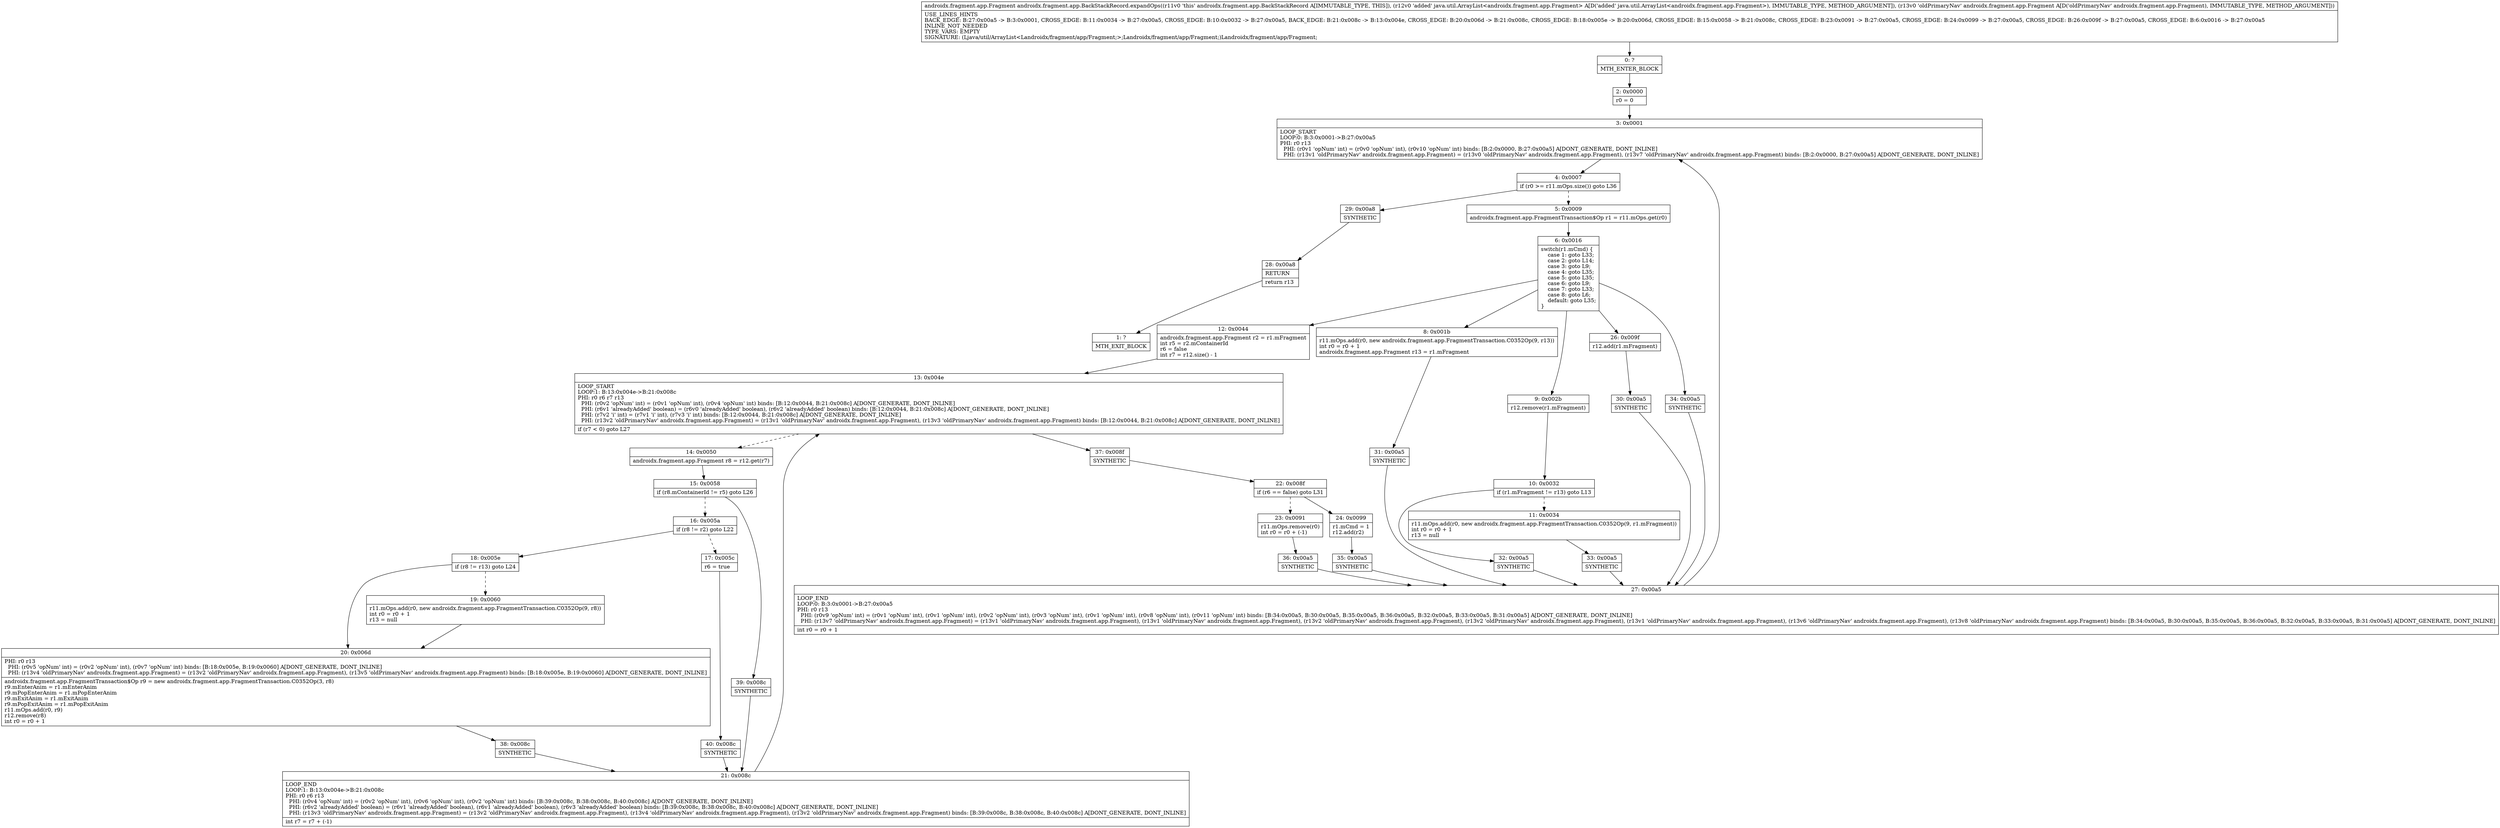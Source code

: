 digraph "CFG forandroidx.fragment.app.BackStackRecord.expandOps(Ljava\/util\/ArrayList;Landroidx\/fragment\/app\/Fragment;)Landroidx\/fragment\/app\/Fragment;" {
Node_0 [shape=record,label="{0\:\ ?|MTH_ENTER_BLOCK\l}"];
Node_2 [shape=record,label="{2\:\ 0x0000|r0 = 0\l}"];
Node_3 [shape=record,label="{3\:\ 0x0001|LOOP_START\lLOOP:0: B:3:0x0001\-\>B:27:0x00a5\lPHI: r0 r13 \l  PHI: (r0v1 'opNum' int) = (r0v0 'opNum' int), (r0v10 'opNum' int) binds: [B:2:0x0000, B:27:0x00a5] A[DONT_GENERATE, DONT_INLINE]\l  PHI: (r13v1 'oldPrimaryNav' androidx.fragment.app.Fragment) = (r13v0 'oldPrimaryNav' androidx.fragment.app.Fragment), (r13v7 'oldPrimaryNav' androidx.fragment.app.Fragment) binds: [B:2:0x0000, B:27:0x00a5] A[DONT_GENERATE, DONT_INLINE]\l}"];
Node_4 [shape=record,label="{4\:\ 0x0007|if (r0 \>= r11.mOps.size()) goto L36\l}"];
Node_5 [shape=record,label="{5\:\ 0x0009|androidx.fragment.app.FragmentTransaction$Op r1 = r11.mOps.get(r0)\l}"];
Node_6 [shape=record,label="{6\:\ 0x0016|switch(r1.mCmd) \{\l    case 1: goto L33;\l    case 2: goto L14;\l    case 3: goto L9;\l    case 4: goto L35;\l    case 5: goto L35;\l    case 6: goto L9;\l    case 7: goto L33;\l    case 8: goto L6;\l    default: goto L35;\l\}\l}"];
Node_8 [shape=record,label="{8\:\ 0x001b|r11.mOps.add(r0, new androidx.fragment.app.FragmentTransaction.C0352Op(9, r13))\lint r0 = r0 + 1\landroidx.fragment.app.Fragment r13 = r1.mFragment\l}"];
Node_31 [shape=record,label="{31\:\ 0x00a5|SYNTHETIC\l}"];
Node_27 [shape=record,label="{27\:\ 0x00a5|LOOP_END\lLOOP:0: B:3:0x0001\-\>B:27:0x00a5\lPHI: r0 r13 \l  PHI: (r0v9 'opNum' int) = (r0v1 'opNum' int), (r0v1 'opNum' int), (r0v2 'opNum' int), (r0v3 'opNum' int), (r0v1 'opNum' int), (r0v8 'opNum' int), (r0v11 'opNum' int) binds: [B:34:0x00a5, B:30:0x00a5, B:35:0x00a5, B:36:0x00a5, B:32:0x00a5, B:33:0x00a5, B:31:0x00a5] A[DONT_GENERATE, DONT_INLINE]\l  PHI: (r13v7 'oldPrimaryNav' androidx.fragment.app.Fragment) = (r13v1 'oldPrimaryNav' androidx.fragment.app.Fragment), (r13v1 'oldPrimaryNav' androidx.fragment.app.Fragment), (r13v2 'oldPrimaryNav' androidx.fragment.app.Fragment), (r13v2 'oldPrimaryNav' androidx.fragment.app.Fragment), (r13v1 'oldPrimaryNav' androidx.fragment.app.Fragment), (r13v6 'oldPrimaryNav' androidx.fragment.app.Fragment), (r13v8 'oldPrimaryNav' androidx.fragment.app.Fragment) binds: [B:34:0x00a5, B:30:0x00a5, B:35:0x00a5, B:36:0x00a5, B:32:0x00a5, B:33:0x00a5, B:31:0x00a5] A[DONT_GENERATE, DONT_INLINE]\l|int r0 = r0 + 1\l}"];
Node_9 [shape=record,label="{9\:\ 0x002b|r12.remove(r1.mFragment)\l}"];
Node_10 [shape=record,label="{10\:\ 0x0032|if (r1.mFragment != r13) goto L13\l}"];
Node_11 [shape=record,label="{11\:\ 0x0034|r11.mOps.add(r0, new androidx.fragment.app.FragmentTransaction.C0352Op(9, r1.mFragment))\lint r0 = r0 + 1\lr13 = null\l}"];
Node_33 [shape=record,label="{33\:\ 0x00a5|SYNTHETIC\l}"];
Node_32 [shape=record,label="{32\:\ 0x00a5|SYNTHETIC\l}"];
Node_12 [shape=record,label="{12\:\ 0x0044|androidx.fragment.app.Fragment r2 = r1.mFragment\lint r5 = r2.mContainerId\lr6 = false\lint r7 = r12.size() \- 1\l}"];
Node_13 [shape=record,label="{13\:\ 0x004e|LOOP_START\lLOOP:1: B:13:0x004e\-\>B:21:0x008c\lPHI: r0 r6 r7 r13 \l  PHI: (r0v2 'opNum' int) = (r0v1 'opNum' int), (r0v4 'opNum' int) binds: [B:12:0x0044, B:21:0x008c] A[DONT_GENERATE, DONT_INLINE]\l  PHI: (r6v1 'alreadyAdded' boolean) = (r6v0 'alreadyAdded' boolean), (r6v2 'alreadyAdded' boolean) binds: [B:12:0x0044, B:21:0x008c] A[DONT_GENERATE, DONT_INLINE]\l  PHI: (r7v2 'i' int) = (r7v1 'i' int), (r7v3 'i' int) binds: [B:12:0x0044, B:21:0x008c] A[DONT_GENERATE, DONT_INLINE]\l  PHI: (r13v2 'oldPrimaryNav' androidx.fragment.app.Fragment) = (r13v1 'oldPrimaryNav' androidx.fragment.app.Fragment), (r13v3 'oldPrimaryNav' androidx.fragment.app.Fragment) binds: [B:12:0x0044, B:21:0x008c] A[DONT_GENERATE, DONT_INLINE]\l|if (r7 \< 0) goto L27\l}"];
Node_14 [shape=record,label="{14\:\ 0x0050|androidx.fragment.app.Fragment r8 = r12.get(r7)\l}"];
Node_15 [shape=record,label="{15\:\ 0x0058|if (r8.mContainerId != r5) goto L26\l}"];
Node_16 [shape=record,label="{16\:\ 0x005a|if (r8 != r2) goto L22\l}"];
Node_17 [shape=record,label="{17\:\ 0x005c|r6 = true\l}"];
Node_40 [shape=record,label="{40\:\ 0x008c|SYNTHETIC\l}"];
Node_21 [shape=record,label="{21\:\ 0x008c|LOOP_END\lLOOP:1: B:13:0x004e\-\>B:21:0x008c\lPHI: r0 r6 r13 \l  PHI: (r0v4 'opNum' int) = (r0v2 'opNum' int), (r0v6 'opNum' int), (r0v2 'opNum' int) binds: [B:39:0x008c, B:38:0x008c, B:40:0x008c] A[DONT_GENERATE, DONT_INLINE]\l  PHI: (r6v2 'alreadyAdded' boolean) = (r6v1 'alreadyAdded' boolean), (r6v1 'alreadyAdded' boolean), (r6v3 'alreadyAdded' boolean) binds: [B:39:0x008c, B:38:0x008c, B:40:0x008c] A[DONT_GENERATE, DONT_INLINE]\l  PHI: (r13v3 'oldPrimaryNav' androidx.fragment.app.Fragment) = (r13v2 'oldPrimaryNav' androidx.fragment.app.Fragment), (r13v4 'oldPrimaryNav' androidx.fragment.app.Fragment), (r13v2 'oldPrimaryNav' androidx.fragment.app.Fragment) binds: [B:39:0x008c, B:38:0x008c, B:40:0x008c] A[DONT_GENERATE, DONT_INLINE]\l|int r7 = r7 + (\-1)\l}"];
Node_18 [shape=record,label="{18\:\ 0x005e|if (r8 != r13) goto L24\l}"];
Node_19 [shape=record,label="{19\:\ 0x0060|r11.mOps.add(r0, new androidx.fragment.app.FragmentTransaction.C0352Op(9, r8))\lint r0 = r0 + 1\lr13 = null\l}"];
Node_20 [shape=record,label="{20\:\ 0x006d|PHI: r0 r13 \l  PHI: (r0v5 'opNum' int) = (r0v2 'opNum' int), (r0v7 'opNum' int) binds: [B:18:0x005e, B:19:0x0060] A[DONT_GENERATE, DONT_INLINE]\l  PHI: (r13v4 'oldPrimaryNav' androidx.fragment.app.Fragment) = (r13v2 'oldPrimaryNav' androidx.fragment.app.Fragment), (r13v5 'oldPrimaryNav' androidx.fragment.app.Fragment) binds: [B:18:0x005e, B:19:0x0060] A[DONT_GENERATE, DONT_INLINE]\l|androidx.fragment.app.FragmentTransaction$Op r9 = new androidx.fragment.app.FragmentTransaction.C0352Op(3, r8)\lr9.mEnterAnim = r1.mEnterAnim\lr9.mPopEnterAnim = r1.mPopEnterAnim\lr9.mExitAnim = r1.mExitAnim\lr9.mPopExitAnim = r1.mPopExitAnim\lr11.mOps.add(r0, r9)\lr12.remove(r8)\lint r0 = r0 + 1\l}"];
Node_38 [shape=record,label="{38\:\ 0x008c|SYNTHETIC\l}"];
Node_39 [shape=record,label="{39\:\ 0x008c|SYNTHETIC\l}"];
Node_37 [shape=record,label="{37\:\ 0x008f|SYNTHETIC\l}"];
Node_22 [shape=record,label="{22\:\ 0x008f|if (r6 == false) goto L31\l}"];
Node_23 [shape=record,label="{23\:\ 0x0091|r11.mOps.remove(r0)\lint r0 = r0 + (\-1)\l}"];
Node_36 [shape=record,label="{36\:\ 0x00a5|SYNTHETIC\l}"];
Node_24 [shape=record,label="{24\:\ 0x0099|r1.mCmd = 1\lr12.add(r2)\l}"];
Node_35 [shape=record,label="{35\:\ 0x00a5|SYNTHETIC\l}"];
Node_26 [shape=record,label="{26\:\ 0x009f|r12.add(r1.mFragment)\l}"];
Node_30 [shape=record,label="{30\:\ 0x00a5|SYNTHETIC\l}"];
Node_34 [shape=record,label="{34\:\ 0x00a5|SYNTHETIC\l}"];
Node_29 [shape=record,label="{29\:\ 0x00a8|SYNTHETIC\l}"];
Node_28 [shape=record,label="{28\:\ 0x00a8|RETURN\l|return r13\l}"];
Node_1 [shape=record,label="{1\:\ ?|MTH_EXIT_BLOCK\l}"];
MethodNode[shape=record,label="{androidx.fragment.app.Fragment androidx.fragment.app.BackStackRecord.expandOps((r11v0 'this' androidx.fragment.app.BackStackRecord A[IMMUTABLE_TYPE, THIS]), (r12v0 'added' java.util.ArrayList\<androidx.fragment.app.Fragment\> A[D('added' java.util.ArrayList\<androidx.fragment.app.Fragment\>), IMMUTABLE_TYPE, METHOD_ARGUMENT]), (r13v0 'oldPrimaryNav' androidx.fragment.app.Fragment A[D('oldPrimaryNav' androidx.fragment.app.Fragment), IMMUTABLE_TYPE, METHOD_ARGUMENT]))  | USE_LINES_HINTS\lBACK_EDGE: B:27:0x00a5 \-\> B:3:0x0001, CROSS_EDGE: B:11:0x0034 \-\> B:27:0x00a5, CROSS_EDGE: B:10:0x0032 \-\> B:27:0x00a5, BACK_EDGE: B:21:0x008c \-\> B:13:0x004e, CROSS_EDGE: B:20:0x006d \-\> B:21:0x008c, CROSS_EDGE: B:18:0x005e \-\> B:20:0x006d, CROSS_EDGE: B:15:0x0058 \-\> B:21:0x008c, CROSS_EDGE: B:23:0x0091 \-\> B:27:0x00a5, CROSS_EDGE: B:24:0x0099 \-\> B:27:0x00a5, CROSS_EDGE: B:26:0x009f \-\> B:27:0x00a5, CROSS_EDGE: B:6:0x0016 \-\> B:27:0x00a5\lINLINE_NOT_NEEDED\lTYPE_VARS: EMPTY\lSIGNATURE: (Ljava\/util\/ArrayList\<Landroidx\/fragment\/app\/Fragment;\>;Landroidx\/fragment\/app\/Fragment;)Landroidx\/fragment\/app\/Fragment;\l}"];
MethodNode -> Node_0;Node_0 -> Node_2;
Node_2 -> Node_3;
Node_3 -> Node_4;
Node_4 -> Node_5[style=dashed];
Node_4 -> Node_29;
Node_5 -> Node_6;
Node_6 -> Node_8;
Node_6 -> Node_9;
Node_6 -> Node_12;
Node_6 -> Node_26;
Node_6 -> Node_34;
Node_8 -> Node_31;
Node_31 -> Node_27;
Node_27 -> Node_3;
Node_9 -> Node_10;
Node_10 -> Node_11[style=dashed];
Node_10 -> Node_32;
Node_11 -> Node_33;
Node_33 -> Node_27;
Node_32 -> Node_27;
Node_12 -> Node_13;
Node_13 -> Node_14[style=dashed];
Node_13 -> Node_37;
Node_14 -> Node_15;
Node_15 -> Node_16[style=dashed];
Node_15 -> Node_39;
Node_16 -> Node_17[style=dashed];
Node_16 -> Node_18;
Node_17 -> Node_40;
Node_40 -> Node_21;
Node_21 -> Node_13;
Node_18 -> Node_19[style=dashed];
Node_18 -> Node_20;
Node_19 -> Node_20;
Node_20 -> Node_38;
Node_38 -> Node_21;
Node_39 -> Node_21;
Node_37 -> Node_22;
Node_22 -> Node_23[style=dashed];
Node_22 -> Node_24;
Node_23 -> Node_36;
Node_36 -> Node_27;
Node_24 -> Node_35;
Node_35 -> Node_27;
Node_26 -> Node_30;
Node_30 -> Node_27;
Node_34 -> Node_27;
Node_29 -> Node_28;
Node_28 -> Node_1;
}

